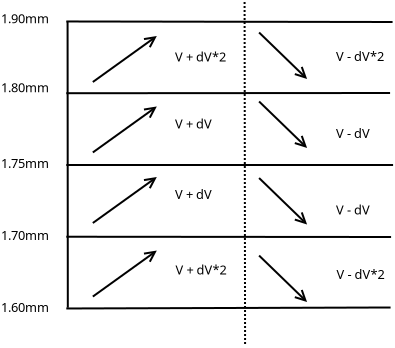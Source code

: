 <?xml version="1.0" encoding="UTF-8"?>
<dia:diagram xmlns:dia="http://www.lysator.liu.se/~alla/dia/">
  <dia:layer name="Background" visible="true" active="true">
    <dia:object type="Standard - Line" version="0" id="O0">
      <dia:attribute name="obj_pos">
        <dia:point val="8.709,11.525"/>
      </dia:attribute>
      <dia:attribute name="obj_bb">
        <dia:rectangle val="8.659,11.475;8.771,25.891"/>
      </dia:attribute>
      <dia:attribute name="conn_endpoints">
        <dia:point val="8.709,11.525"/>
        <dia:point val="8.721,25.841"/>
      </dia:attribute>
      <dia:attribute name="numcp">
        <dia:int val="1"/>
      </dia:attribute>
    </dia:object>
    <dia:object type="Standard - Line" version="0" id="O1">
      <dia:attribute name="obj_pos">
        <dia:point val="8.645,11.53"/>
      </dia:attribute>
      <dia:attribute name="obj_bb">
        <dia:rectangle val="8.595,11.48;25.009,11.606"/>
      </dia:attribute>
      <dia:attribute name="conn_endpoints">
        <dia:point val="8.645,11.53"/>
        <dia:point val="24.959,11.556"/>
      </dia:attribute>
      <dia:attribute name="numcp">
        <dia:int val="1"/>
      </dia:attribute>
    </dia:object>
    <dia:object type="Standard - Line" version="0" id="O2">
      <dia:attribute name="obj_pos">
        <dia:point val="8.645,15.117"/>
      </dia:attribute>
      <dia:attribute name="obj_bb">
        <dia:rectangle val="8.595,15.056;24.884,15.168"/>
      </dia:attribute>
      <dia:attribute name="conn_endpoints">
        <dia:point val="8.645,15.117"/>
        <dia:point val="24.834,15.106"/>
      </dia:attribute>
      <dia:attribute name="numcp">
        <dia:int val="1"/>
      </dia:attribute>
    </dia:object>
    <dia:object type="Standard - Line" version="0" id="O3">
      <dia:attribute name="obj_pos">
        <dia:point val="8.645,18.705"/>
      </dia:attribute>
      <dia:attribute name="obj_bb">
        <dia:rectangle val="8.595,18.655;25.034,18.756"/>
      </dia:attribute>
      <dia:attribute name="conn_endpoints">
        <dia:point val="8.645,18.705"/>
        <dia:point val="24.984,18.706"/>
      </dia:attribute>
      <dia:attribute name="numcp">
        <dia:int val="1"/>
      </dia:attribute>
    </dia:object>
    <dia:object type="Standard - Line" version="0" id="O4">
      <dia:attribute name="obj_pos">
        <dia:point val="8.645,22.293"/>
      </dia:attribute>
      <dia:attribute name="obj_bb">
        <dia:rectangle val="8.595,22.242;24.934,22.356"/>
      </dia:attribute>
      <dia:attribute name="conn_endpoints">
        <dia:point val="8.645,22.293"/>
        <dia:point val="24.884,22.306"/>
      </dia:attribute>
      <dia:attribute name="numcp">
        <dia:int val="1"/>
      </dia:attribute>
    </dia:object>
    <dia:object type="Standard - Line" version="0" id="O5">
      <dia:attribute name="obj_pos">
        <dia:point val="8.645,25.88"/>
      </dia:attribute>
      <dia:attribute name="obj_bb">
        <dia:rectangle val="8.595,25.781;24.909,25.93"/>
      </dia:attribute>
      <dia:attribute name="conn_endpoints">
        <dia:point val="8.645,25.88"/>
        <dia:point val="24.859,25.831"/>
      </dia:attribute>
      <dia:attribute name="numcp">
        <dia:int val="1"/>
      </dia:attribute>
    </dia:object>
    <dia:object type="Standard - Text" version="1" id="O6">
      <dia:attribute name="obj_pos">
        <dia:point val="5.38,26.05"/>
      </dia:attribute>
      <dia:attribute name="obj_bb">
        <dia:rectangle val="5.38,25.455;8.05,26.2"/>
      </dia:attribute>
      <dia:attribute name="text">
        <dia:composite type="text">
          <dia:attribute name="string">
            <dia:string>#1.60mm#</dia:string>
          </dia:attribute>
          <dia:attribute name="font">
            <dia:font family="sans" style="0" name="Helvetica"/>
          </dia:attribute>
          <dia:attribute name="height">
            <dia:real val="0.8"/>
          </dia:attribute>
          <dia:attribute name="pos">
            <dia:point val="5.38,26.05"/>
          </dia:attribute>
          <dia:attribute name="color">
            <dia:color val="#000000"/>
          </dia:attribute>
          <dia:attribute name="alignment">
            <dia:enum val="0"/>
          </dia:attribute>
        </dia:composite>
      </dia:attribute>
      <dia:attribute name="valign">
        <dia:enum val="3"/>
      </dia:attribute>
    </dia:object>
    <dia:object type="Standard - Text" version="1" id="O7">
      <dia:attribute name="obj_pos">
        <dia:point val="5.38,22.455"/>
      </dia:attribute>
      <dia:attribute name="obj_bb">
        <dia:rectangle val="5.38,21.86;8.05,22.605"/>
      </dia:attribute>
      <dia:attribute name="text">
        <dia:composite type="text">
          <dia:attribute name="string">
            <dia:string>#1.70mm#</dia:string>
          </dia:attribute>
          <dia:attribute name="font">
            <dia:font family="sans" style="0" name="Helvetica"/>
          </dia:attribute>
          <dia:attribute name="height">
            <dia:real val="0.8"/>
          </dia:attribute>
          <dia:attribute name="pos">
            <dia:point val="5.38,22.455"/>
          </dia:attribute>
          <dia:attribute name="color">
            <dia:color val="#000000"/>
          </dia:attribute>
          <dia:attribute name="alignment">
            <dia:enum val="0"/>
          </dia:attribute>
        </dia:composite>
      </dia:attribute>
      <dia:attribute name="valign">
        <dia:enum val="3"/>
      </dia:attribute>
    </dia:object>
    <dia:object type="Standard - Text" version="1" id="O8">
      <dia:attribute name="obj_pos">
        <dia:point val="5.38,18.86"/>
      </dia:attribute>
      <dia:attribute name="obj_bb">
        <dia:rectangle val="5.38,18.265;8.05,19.01"/>
      </dia:attribute>
      <dia:attribute name="text">
        <dia:composite type="text">
          <dia:attribute name="string">
            <dia:string>#1.75mm#</dia:string>
          </dia:attribute>
          <dia:attribute name="font">
            <dia:font family="sans" style="0" name="Helvetica"/>
          </dia:attribute>
          <dia:attribute name="height">
            <dia:real val="0.8"/>
          </dia:attribute>
          <dia:attribute name="pos">
            <dia:point val="5.38,18.86"/>
          </dia:attribute>
          <dia:attribute name="color">
            <dia:color val="#000000"/>
          </dia:attribute>
          <dia:attribute name="alignment">
            <dia:enum val="0"/>
          </dia:attribute>
        </dia:composite>
      </dia:attribute>
      <dia:attribute name="valign">
        <dia:enum val="3"/>
      </dia:attribute>
    </dia:object>
    <dia:object type="Standard - Text" version="1" id="O9">
      <dia:attribute name="obj_pos">
        <dia:point val="5.38,15.065"/>
      </dia:attribute>
      <dia:attribute name="obj_bb">
        <dia:rectangle val="5.38,14.47;8.05,15.215"/>
      </dia:attribute>
      <dia:attribute name="text">
        <dia:composite type="text">
          <dia:attribute name="string">
            <dia:string>#1.80mm#</dia:string>
          </dia:attribute>
          <dia:attribute name="font">
            <dia:font family="sans" style="0" name="Helvetica"/>
          </dia:attribute>
          <dia:attribute name="height">
            <dia:real val="0.8"/>
          </dia:attribute>
          <dia:attribute name="pos">
            <dia:point val="5.38,15.065"/>
          </dia:attribute>
          <dia:attribute name="color">
            <dia:color val="#000000"/>
          </dia:attribute>
          <dia:attribute name="alignment">
            <dia:enum val="0"/>
          </dia:attribute>
        </dia:composite>
      </dia:attribute>
      <dia:attribute name="valign">
        <dia:enum val="3"/>
      </dia:attribute>
    </dia:object>
    <dia:object type="Standard - Text" version="1" id="O10">
      <dia:attribute name="obj_pos">
        <dia:point val="5.38,11.62"/>
      </dia:attribute>
      <dia:attribute name="obj_bb">
        <dia:rectangle val="5.38,11.025;8.05,11.77"/>
      </dia:attribute>
      <dia:attribute name="text">
        <dia:composite type="text">
          <dia:attribute name="string">
            <dia:string>#1.90mm#</dia:string>
          </dia:attribute>
          <dia:attribute name="font">
            <dia:font family="sans" style="0" name="Helvetica"/>
          </dia:attribute>
          <dia:attribute name="height">
            <dia:real val="0.8"/>
          </dia:attribute>
          <dia:attribute name="pos">
            <dia:point val="5.38,11.62"/>
          </dia:attribute>
          <dia:attribute name="color">
            <dia:color val="#000000"/>
          </dia:attribute>
          <dia:attribute name="alignment">
            <dia:enum val="0"/>
          </dia:attribute>
        </dia:composite>
      </dia:attribute>
      <dia:attribute name="valign">
        <dia:enum val="3"/>
      </dia:attribute>
    </dia:object>
    <dia:object type="Standard - Text" version="1" id="O11">
      <dia:attribute name="obj_pos">
        <dia:point val="5.38,11.75"/>
      </dia:attribute>
      <dia:attribute name="obj_bb">
        <dia:rectangle val="5.38,11.155;5.38,11.9"/>
      </dia:attribute>
      <dia:attribute name="text">
        <dia:composite type="text">
          <dia:attribute name="string">
            <dia:string>##</dia:string>
          </dia:attribute>
          <dia:attribute name="font">
            <dia:font family="sans" style="0" name="Helvetica"/>
          </dia:attribute>
          <dia:attribute name="height">
            <dia:real val="0.8"/>
          </dia:attribute>
          <dia:attribute name="pos">
            <dia:point val="5.38,11.75"/>
          </dia:attribute>
          <dia:attribute name="color">
            <dia:color val="#000000"/>
          </dia:attribute>
          <dia:attribute name="alignment">
            <dia:enum val="0"/>
          </dia:attribute>
        </dia:composite>
      </dia:attribute>
      <dia:attribute name="valign">
        <dia:enum val="3"/>
      </dia:attribute>
    </dia:object>
    <dia:object type="Standard - Line" version="0" id="O12">
      <dia:attribute name="obj_pos">
        <dia:point val="17.559,10.556"/>
      </dia:attribute>
      <dia:attribute name="obj_bb">
        <dia:rectangle val="17.509,10.506;17.634,27.806"/>
      </dia:attribute>
      <dia:attribute name="conn_endpoints">
        <dia:point val="17.559,10.556"/>
        <dia:point val="17.584,27.756"/>
      </dia:attribute>
      <dia:attribute name="numcp">
        <dia:int val="1"/>
      </dia:attribute>
      <dia:attribute name="line_style">
        <dia:enum val="4"/>
      </dia:attribute>
    </dia:object>
    <dia:object type="Standard - Line" version="0" id="O13">
      <dia:attribute name="obj_pos">
        <dia:point val="9.971,14.556"/>
      </dia:attribute>
      <dia:attribute name="obj_bb">
        <dia:rectangle val="9.901,12.187;13.262,14.626"/>
      </dia:attribute>
      <dia:attribute name="conn_endpoints">
        <dia:point val="9.971,14.556"/>
        <dia:point val="13.171,12.256"/>
      </dia:attribute>
      <dia:attribute name="numcp">
        <dia:int val="1"/>
      </dia:attribute>
      <dia:attribute name="end_arrow">
        <dia:enum val="1"/>
      </dia:attribute>
      <dia:attribute name="end_arrow_length">
        <dia:real val="0.5"/>
      </dia:attribute>
      <dia:attribute name="end_arrow_width">
        <dia:real val="0.5"/>
      </dia:attribute>
    </dia:object>
    <dia:object type="Standard - Line" version="0" id="O14">
      <dia:attribute name="obj_pos">
        <dia:point val="9.971,18.078"/>
      </dia:attribute>
      <dia:attribute name="obj_bb">
        <dia:rectangle val="9.901,15.709;13.262,18.148"/>
      </dia:attribute>
      <dia:attribute name="conn_endpoints">
        <dia:point val="9.971,18.078"/>
        <dia:point val="13.171,15.779"/>
      </dia:attribute>
      <dia:attribute name="numcp">
        <dia:int val="1"/>
      </dia:attribute>
      <dia:attribute name="end_arrow">
        <dia:enum val="1"/>
      </dia:attribute>
      <dia:attribute name="end_arrow_length">
        <dia:real val="0.5"/>
      </dia:attribute>
      <dia:attribute name="end_arrow_width">
        <dia:real val="0.5"/>
      </dia:attribute>
    </dia:object>
    <dia:object type="Standard - Line" version="0" id="O15">
      <dia:attribute name="obj_pos">
        <dia:point val="9.971,21.606"/>
      </dia:attribute>
      <dia:attribute name="obj_bb">
        <dia:rectangle val="9.901,19.236;13.262,21.676"/>
      </dia:attribute>
      <dia:attribute name="conn_endpoints">
        <dia:point val="9.971,21.606"/>
        <dia:point val="13.171,19.306"/>
      </dia:attribute>
      <dia:attribute name="numcp">
        <dia:int val="1"/>
      </dia:attribute>
      <dia:attribute name="end_arrow">
        <dia:enum val="1"/>
      </dia:attribute>
      <dia:attribute name="end_arrow_length">
        <dia:real val="0.5"/>
      </dia:attribute>
      <dia:attribute name="end_arrow_width">
        <dia:real val="0.5"/>
      </dia:attribute>
    </dia:object>
    <dia:object type="Standard - Line" version="0" id="O16">
      <dia:attribute name="obj_pos">
        <dia:point val="9.971,25.284"/>
      </dia:attribute>
      <dia:attribute name="obj_bb">
        <dia:rectangle val="9.901,22.914;13.262,25.353"/>
      </dia:attribute>
      <dia:attribute name="conn_endpoints">
        <dia:point val="9.971,25.284"/>
        <dia:point val="13.171,22.983"/>
      </dia:attribute>
      <dia:attribute name="numcp">
        <dia:int val="1"/>
      </dia:attribute>
      <dia:attribute name="end_arrow">
        <dia:enum val="1"/>
      </dia:attribute>
      <dia:attribute name="end_arrow_length">
        <dia:real val="0.5"/>
      </dia:attribute>
      <dia:attribute name="end_arrow_width">
        <dia:real val="0.5"/>
      </dia:attribute>
    </dia:object>
    <dia:object type="Standard - Line" version="0" id="O17">
      <dia:attribute name="obj_pos">
        <dia:point val="18.284,12.081"/>
      </dia:attribute>
      <dia:attribute name="obj_bb">
        <dia:rectangle val="18.213,12.011;20.764,14.484"/>
      </dia:attribute>
      <dia:attribute name="conn_endpoints">
        <dia:point val="18.284,12.081"/>
        <dia:point val="20.684,14.406"/>
      </dia:attribute>
      <dia:attribute name="numcp">
        <dia:int val="1"/>
      </dia:attribute>
      <dia:attribute name="end_arrow">
        <dia:enum val="1"/>
      </dia:attribute>
      <dia:attribute name="end_arrow_length">
        <dia:real val="0.5"/>
      </dia:attribute>
      <dia:attribute name="end_arrow_width">
        <dia:real val="0.5"/>
      </dia:attribute>
    </dia:object>
    <dia:object type="Standard - Line" version="0" id="O18">
      <dia:attribute name="obj_pos">
        <dia:point val="18.284,15.53"/>
      </dia:attribute>
      <dia:attribute name="obj_bb">
        <dia:rectangle val="18.213,15.459;20.764,17.932"/>
      </dia:attribute>
      <dia:attribute name="conn_endpoints">
        <dia:point val="18.284,15.53"/>
        <dia:point val="20.684,17.855"/>
      </dia:attribute>
      <dia:attribute name="numcp">
        <dia:int val="1"/>
      </dia:attribute>
      <dia:attribute name="end_arrow">
        <dia:enum val="1"/>
      </dia:attribute>
      <dia:attribute name="end_arrow_length">
        <dia:real val="0.5"/>
      </dia:attribute>
      <dia:attribute name="end_arrow_width">
        <dia:real val="0.5"/>
      </dia:attribute>
    </dia:object>
    <dia:object type="Standard - Line" version="0" id="O19">
      <dia:attribute name="obj_pos">
        <dia:point val="18.284,19.357"/>
      </dia:attribute>
      <dia:attribute name="obj_bb">
        <dia:rectangle val="18.213,19.286;20.764,21.76"/>
      </dia:attribute>
      <dia:attribute name="conn_endpoints">
        <dia:point val="18.284,19.357"/>
        <dia:point val="20.684,21.682"/>
      </dia:attribute>
      <dia:attribute name="numcp">
        <dia:int val="1"/>
      </dia:attribute>
      <dia:attribute name="end_arrow">
        <dia:enum val="1"/>
      </dia:attribute>
      <dia:attribute name="end_arrow_length">
        <dia:real val="0.5"/>
      </dia:attribute>
      <dia:attribute name="end_arrow_width">
        <dia:real val="0.5"/>
      </dia:attribute>
    </dia:object>
    <dia:object type="Standard - Line" version="0" id="O20">
      <dia:attribute name="obj_pos">
        <dia:point val="18.284,23.234"/>
      </dia:attribute>
      <dia:attribute name="obj_bb">
        <dia:rectangle val="18.213,23.164;20.764,25.637"/>
      </dia:attribute>
      <dia:attribute name="conn_endpoints">
        <dia:point val="18.284,23.234"/>
        <dia:point val="20.684,25.559"/>
      </dia:attribute>
      <dia:attribute name="numcp">
        <dia:int val="1"/>
      </dia:attribute>
      <dia:attribute name="end_arrow">
        <dia:enum val="1"/>
      </dia:attribute>
      <dia:attribute name="end_arrow_length">
        <dia:real val="0.5"/>
      </dia:attribute>
      <dia:attribute name="end_arrow_width">
        <dia:real val="0.5"/>
      </dia:attribute>
    </dia:object>
    <dia:object type="Standard - Text" version="1" id="O21">
      <dia:attribute name="obj_pos">
        <dia:point val="14.084,13.531"/>
      </dia:attribute>
      <dia:attribute name="obj_bb">
        <dia:rectangle val="14.084,12.936;17.036,13.681"/>
      </dia:attribute>
      <dia:attribute name="text">
        <dia:composite type="text">
          <dia:attribute name="string">
            <dia:string>#V + dV*2#</dia:string>
          </dia:attribute>
          <dia:attribute name="font">
            <dia:font family="sans" style="0" name="Helvetica"/>
          </dia:attribute>
          <dia:attribute name="height">
            <dia:real val="0.8"/>
          </dia:attribute>
          <dia:attribute name="pos">
            <dia:point val="14.084,13.531"/>
          </dia:attribute>
          <dia:attribute name="color">
            <dia:color val="#000000"/>
          </dia:attribute>
          <dia:attribute name="alignment">
            <dia:enum val="0"/>
          </dia:attribute>
        </dia:composite>
      </dia:attribute>
      <dia:attribute name="valign">
        <dia:enum val="3"/>
      </dia:attribute>
    </dia:object>
    <dia:object type="Standard - Text" version="1" id="O22">
      <dia:attribute name="obj_pos">
        <dia:point val="14.084,16.879"/>
      </dia:attribute>
      <dia:attribute name="obj_bb">
        <dia:rectangle val="14.084,16.284;16.309,17.029"/>
      </dia:attribute>
      <dia:attribute name="text">
        <dia:composite type="text">
          <dia:attribute name="string">
            <dia:string>#V + dV#</dia:string>
          </dia:attribute>
          <dia:attribute name="font">
            <dia:font family="sans" style="0" name="Helvetica"/>
          </dia:attribute>
          <dia:attribute name="height">
            <dia:real val="0.8"/>
          </dia:attribute>
          <dia:attribute name="pos">
            <dia:point val="14.084,16.879"/>
          </dia:attribute>
          <dia:attribute name="color">
            <dia:color val="#000000"/>
          </dia:attribute>
          <dia:attribute name="alignment">
            <dia:enum val="0"/>
          </dia:attribute>
        </dia:composite>
      </dia:attribute>
      <dia:attribute name="valign">
        <dia:enum val="3"/>
      </dia:attribute>
    </dia:object>
    <dia:object type="Standard - Text" version="1" id="O23">
      <dia:attribute name="obj_pos">
        <dia:point val="14.084,20.406"/>
      </dia:attribute>
      <dia:attribute name="obj_bb">
        <dia:rectangle val="14.084,19.811;16.309,20.556"/>
      </dia:attribute>
      <dia:attribute name="text">
        <dia:composite type="text">
          <dia:attribute name="string">
            <dia:string>#V + dV#</dia:string>
          </dia:attribute>
          <dia:attribute name="font">
            <dia:font family="sans" style="0" name="Helvetica"/>
          </dia:attribute>
          <dia:attribute name="height">
            <dia:real val="0.8"/>
          </dia:attribute>
          <dia:attribute name="pos">
            <dia:point val="14.084,20.406"/>
          </dia:attribute>
          <dia:attribute name="color">
            <dia:color val="#000000"/>
          </dia:attribute>
          <dia:attribute name="alignment">
            <dia:enum val="0"/>
          </dia:attribute>
        </dia:composite>
      </dia:attribute>
      <dia:attribute name="valign">
        <dia:enum val="3"/>
      </dia:attribute>
    </dia:object>
    <dia:object type="Standard - Text" version="1" id="O24">
      <dia:attribute name="obj_pos">
        <dia:point val="14.102,24.184"/>
      </dia:attribute>
      <dia:attribute name="obj_bb">
        <dia:rectangle val="14.102,23.589;17.055,24.334"/>
      </dia:attribute>
      <dia:attribute name="text">
        <dia:composite type="text">
          <dia:attribute name="string">
            <dia:string>#V + dV*2#</dia:string>
          </dia:attribute>
          <dia:attribute name="font">
            <dia:font family="sans" style="0" name="Helvetica"/>
          </dia:attribute>
          <dia:attribute name="height">
            <dia:real val="0.8"/>
          </dia:attribute>
          <dia:attribute name="pos">
            <dia:point val="14.102,24.184"/>
          </dia:attribute>
          <dia:attribute name="color">
            <dia:color val="#000000"/>
          </dia:attribute>
          <dia:attribute name="alignment">
            <dia:enum val="0"/>
          </dia:attribute>
        </dia:composite>
      </dia:attribute>
      <dia:attribute name="valign">
        <dia:enum val="3"/>
      </dia:attribute>
    </dia:object>
    <dia:object type="Standard - Text" version="1" id="O25">
      <dia:attribute name="obj_pos">
        <dia:point val="22.131,13.504"/>
      </dia:attribute>
      <dia:attribute name="obj_bb">
        <dia:rectangle val="22.131,12.909;24.776,13.654"/>
      </dia:attribute>
      <dia:attribute name="text">
        <dia:composite type="text">
          <dia:attribute name="string">
            <dia:string>#V - dV*2#</dia:string>
          </dia:attribute>
          <dia:attribute name="font">
            <dia:font family="sans" style="0" name="Helvetica"/>
          </dia:attribute>
          <dia:attribute name="height">
            <dia:real val="0.8"/>
          </dia:attribute>
          <dia:attribute name="pos">
            <dia:point val="22.131,13.504"/>
          </dia:attribute>
          <dia:attribute name="color">
            <dia:color val="#000000"/>
          </dia:attribute>
          <dia:attribute name="alignment">
            <dia:enum val="0"/>
          </dia:attribute>
        </dia:composite>
      </dia:attribute>
      <dia:attribute name="valign">
        <dia:enum val="3"/>
      </dia:attribute>
    </dia:object>
    <dia:object type="Standard - Text" version="1" id="O26">
      <dia:attribute name="obj_pos">
        <dia:point val="22.131,17.354"/>
      </dia:attribute>
      <dia:attribute name="obj_bb">
        <dia:rectangle val="22.131,16.759;24.049,17.504"/>
      </dia:attribute>
      <dia:attribute name="text">
        <dia:composite type="text">
          <dia:attribute name="string">
            <dia:string>#V - dV#</dia:string>
          </dia:attribute>
          <dia:attribute name="font">
            <dia:font family="sans" style="0" name="Helvetica"/>
          </dia:attribute>
          <dia:attribute name="height">
            <dia:real val="0.8"/>
          </dia:attribute>
          <dia:attribute name="pos">
            <dia:point val="22.131,17.354"/>
          </dia:attribute>
          <dia:attribute name="color">
            <dia:color val="#000000"/>
          </dia:attribute>
          <dia:attribute name="alignment">
            <dia:enum val="0"/>
          </dia:attribute>
        </dia:composite>
      </dia:attribute>
      <dia:attribute name="valign">
        <dia:enum val="3"/>
      </dia:attribute>
    </dia:object>
    <dia:object type="Standard - Text" version="1" id="O27">
      <dia:attribute name="obj_pos">
        <dia:point val="22.131,21.181"/>
      </dia:attribute>
      <dia:attribute name="obj_bb">
        <dia:rectangle val="22.131,20.586;24.049,21.331"/>
      </dia:attribute>
      <dia:attribute name="text">
        <dia:composite type="text">
          <dia:attribute name="string">
            <dia:string>#V - dV#</dia:string>
          </dia:attribute>
          <dia:attribute name="font">
            <dia:font family="sans" style="0" name="Helvetica"/>
          </dia:attribute>
          <dia:attribute name="height">
            <dia:real val="0.8"/>
          </dia:attribute>
          <dia:attribute name="pos">
            <dia:point val="22.131,21.181"/>
          </dia:attribute>
          <dia:attribute name="color">
            <dia:color val="#000000"/>
          </dia:attribute>
          <dia:attribute name="alignment">
            <dia:enum val="0"/>
          </dia:attribute>
        </dia:composite>
      </dia:attribute>
      <dia:attribute name="valign">
        <dia:enum val="3"/>
      </dia:attribute>
    </dia:object>
    <dia:object type="Standard - Text" version="1" id="O28">
      <dia:attribute name="obj_pos">
        <dia:point val="22.15,24.409"/>
      </dia:attribute>
      <dia:attribute name="obj_bb">
        <dia:rectangle val="22.15,23.814;24.795,24.559"/>
      </dia:attribute>
      <dia:attribute name="text">
        <dia:composite type="text">
          <dia:attribute name="string">
            <dia:string>#V - dV*2#</dia:string>
          </dia:attribute>
          <dia:attribute name="font">
            <dia:font family="sans" style="0" name="Helvetica"/>
          </dia:attribute>
          <dia:attribute name="height">
            <dia:real val="0.8"/>
          </dia:attribute>
          <dia:attribute name="pos">
            <dia:point val="22.15,24.409"/>
          </dia:attribute>
          <dia:attribute name="color">
            <dia:color val="#000000"/>
          </dia:attribute>
          <dia:attribute name="alignment">
            <dia:enum val="0"/>
          </dia:attribute>
        </dia:composite>
      </dia:attribute>
      <dia:attribute name="valign">
        <dia:enum val="3"/>
      </dia:attribute>
    </dia:object>
  </dia:layer>
</dia:diagram>

